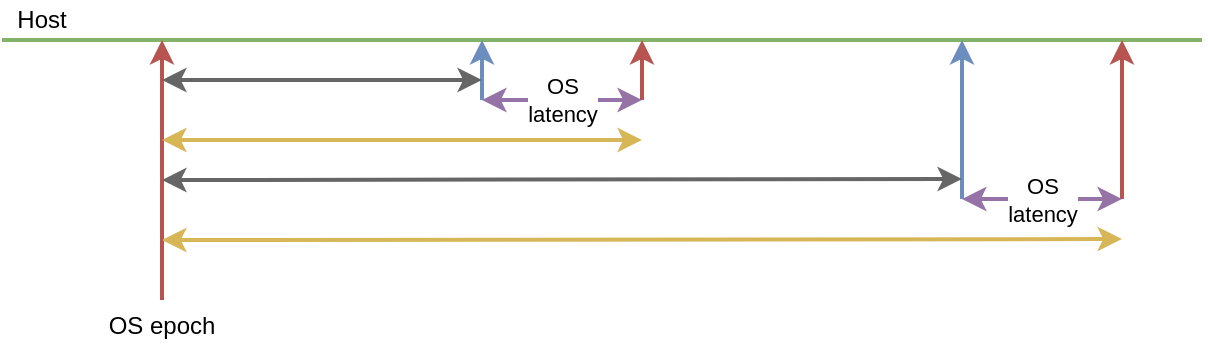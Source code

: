 <mxfile version="13.9.9" type="device"><diagram id="NgD58-MRilljnJrOtPrR" name="Page-1"><mxGraphModel dx="934" dy="569" grid="1" gridSize="10" guides="1" tooltips="1" connect="1" arrows="1" fold="1" page="1" pageScale="1" pageWidth="850" pageHeight="1100" math="0" shadow="0"><root><mxCell id="0"/><mxCell id="1" parent="0"/><mxCell id="IvJbOeLs8iul9giXWJSQ-12" value="" style="endArrow=none;html=1;fillColor=#d5e8d4;strokeColor=#82b366;strokeWidth=2;" edge="1" parent="1"><mxGeometry width="50" height="50" relative="1" as="geometry"><mxPoint x="40" y="310" as="sourcePoint"/><mxPoint x="640" y="310" as="targetPoint"/></mxGeometry></mxCell><mxCell id="IvJbOeLs8iul9giXWJSQ-13" value="" style="endArrow=classic;html=1;fillColor=#f8cecc;strokeColor=#b85450;strokeWidth=2;exitX=0.5;exitY=0;exitDx=0;exitDy=0;" edge="1" parent="1" source="IvJbOeLs8iul9giXWJSQ-16"><mxGeometry width="50" height="50" relative="1" as="geometry"><mxPoint x="120" y="400" as="sourcePoint"/><mxPoint x="120" y="310" as="targetPoint"/></mxGeometry></mxCell><mxCell id="IvJbOeLs8iul9giXWJSQ-16" value="OS epoch" style="text;html=1;strokeColor=none;fillColor=none;align=center;verticalAlign=middle;whiteSpace=wrap;rounded=0;" vertex="1" parent="1"><mxGeometry x="70" y="440" width="100" height="25" as="geometry"/></mxCell><mxCell id="IvJbOeLs8iul9giXWJSQ-19" value="Host" style="text;html=1;strokeColor=none;fillColor=none;align=center;verticalAlign=middle;whiteSpace=wrap;rounded=0;" vertex="1" parent="1"><mxGeometry x="40" y="290" width="40" height="20" as="geometry"/></mxCell><mxCell id="IvJbOeLs8iul9giXWJSQ-26" value="" style="endArrow=classic;html=1;fillColor=#f8cecc;strokeColor=#b85450;strokeWidth=2;" edge="1" parent="1"><mxGeometry width="50" height="50" relative="1" as="geometry"><mxPoint x="360" y="340" as="sourcePoint"/><mxPoint x="360" y="310" as="targetPoint"/></mxGeometry></mxCell><mxCell id="IvJbOeLs8iul9giXWJSQ-30" value="" style="endArrow=classic;startArrow=classic;html=1;fillColor=#fff2cc;strokeColor=#d6b656;strokeWidth=2;" edge="1" parent="1"><mxGeometry width="50" height="50" relative="1" as="geometry"><mxPoint x="120" y="360" as="sourcePoint"/><mxPoint x="360" y="360" as="targetPoint"/></mxGeometry></mxCell><mxCell id="IvJbOeLs8iul9giXWJSQ-31" value="" style="endArrow=classic;html=1;fillColor=#dae8fc;strokeColor=#6c8ebf;strokeWidth=2;" edge="1" parent="1"><mxGeometry width="50" height="50" relative="1" as="geometry"><mxPoint x="280" y="340" as="sourcePoint"/><mxPoint x="280" y="310" as="targetPoint"/></mxGeometry></mxCell><mxCell id="IvJbOeLs8iul9giXWJSQ-34" value="" style="endArrow=classic;startArrow=classic;html=1;fillColor=#f5f5f5;strokeColor=#666666;strokeWidth=2;" edge="1" parent="1"><mxGeometry width="50" height="50" relative="1" as="geometry"><mxPoint x="120" y="330" as="sourcePoint"/><mxPoint x="280" y="330" as="targetPoint"/></mxGeometry></mxCell><mxCell id="IvJbOeLs8iul9giXWJSQ-35" value="OS&lt;br&gt;latency" style="endArrow=classic;startArrow=classic;html=1;fillColor=#e1d5e7;strokeColor=#9673a6;strokeWidth=2;" edge="1" parent="1"><mxGeometry width="50" height="50" relative="1" as="geometry"><mxPoint x="280" y="340" as="sourcePoint"/><mxPoint x="360" y="340" as="targetPoint"/></mxGeometry></mxCell><mxCell id="IvJbOeLs8iul9giXWJSQ-37" value="" style="endArrow=classic;html=1;fillColor=#f8cecc;strokeColor=#b85450;strokeWidth=2;" edge="1" parent="1"><mxGeometry width="50" height="50" relative="1" as="geometry"><mxPoint x="600" y="389.52" as="sourcePoint"/><mxPoint x="600" y="310" as="targetPoint"/></mxGeometry></mxCell><mxCell id="IvJbOeLs8iul9giXWJSQ-38" value="" style="endArrow=classic;startArrow=classic;html=1;fillColor=#fff2cc;strokeColor=#d6b656;strokeWidth=2;" edge="1" parent="1"><mxGeometry width="50" height="50" relative="1" as="geometry"><mxPoint x="120" y="410" as="sourcePoint"/><mxPoint x="600" y="409.52" as="targetPoint"/></mxGeometry></mxCell><mxCell id="IvJbOeLs8iul9giXWJSQ-39" value="" style="endArrow=classic;html=1;fillColor=#dae8fc;strokeColor=#6c8ebf;strokeWidth=2;" edge="1" parent="1"><mxGeometry width="50" height="50" relative="1" as="geometry"><mxPoint x="520" y="389.52" as="sourcePoint"/><mxPoint x="520" y="310" as="targetPoint"/></mxGeometry></mxCell><mxCell id="IvJbOeLs8iul9giXWJSQ-40" value="" style="endArrow=classic;startArrow=classic;html=1;fillColor=#f5f5f5;strokeColor=#666666;strokeWidth=2;" edge="1" parent="1"><mxGeometry width="50" height="50" relative="1" as="geometry"><mxPoint x="120" y="380" as="sourcePoint"/><mxPoint x="520" y="379.52" as="targetPoint"/></mxGeometry></mxCell><mxCell id="IvJbOeLs8iul9giXWJSQ-41" value="OS&lt;br&gt;latency" style="endArrow=classic;startArrow=classic;html=1;fillColor=#e1d5e7;strokeColor=#9673a6;strokeWidth=2;" edge="1" parent="1"><mxGeometry width="50" height="50" relative="1" as="geometry"><mxPoint x="520" y="389.52" as="sourcePoint"/><mxPoint x="600" y="389.52" as="targetPoint"/></mxGeometry></mxCell></root></mxGraphModel></diagram></mxfile>